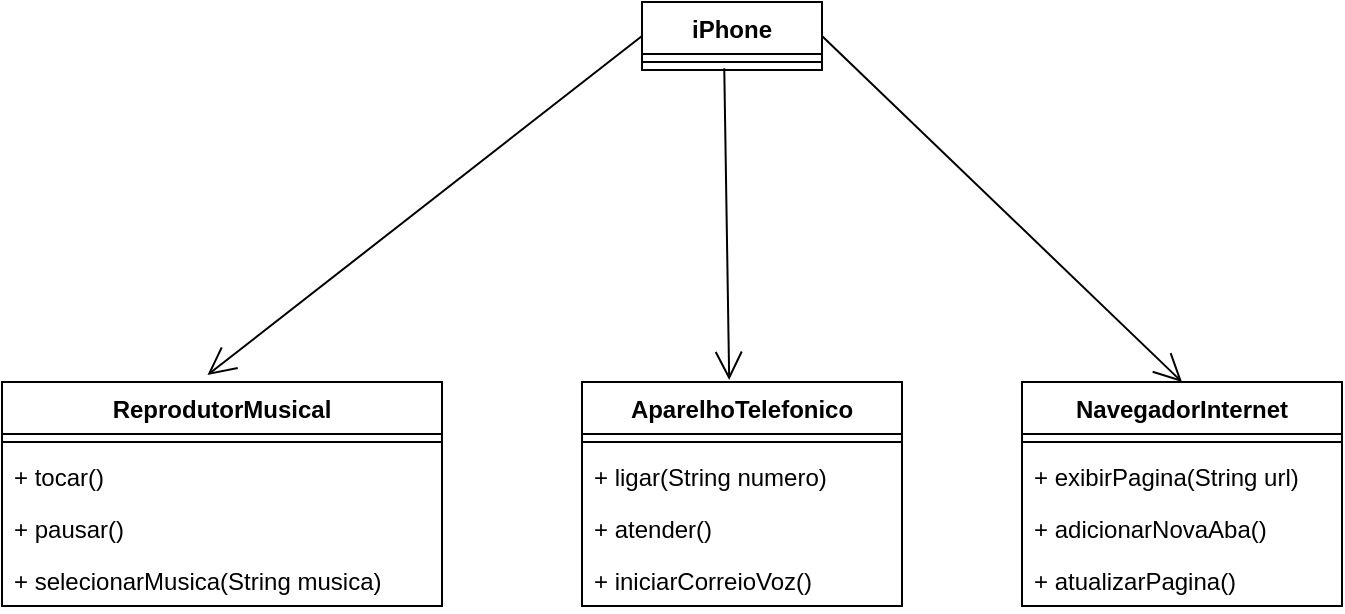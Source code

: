 <mxfile version="26.0.11">
  <diagram name="Página-1" id="b2LxhABUwgIo8gAqBjat">
    <mxGraphModel dx="1193" dy="661" grid="1" gridSize="10" guides="1" tooltips="1" connect="1" arrows="1" fold="1" page="1" pageScale="1" pageWidth="827" pageHeight="1169" math="0" shadow="0">
      <root>
        <mxCell id="0" />
        <mxCell id="1" parent="0" />
        <mxCell id="5ok1AX5aUldYoIpMaLvN-2" value="ReprodutorMusical" style="swimlane;fontStyle=1;align=center;verticalAlign=top;childLayout=stackLayout;horizontal=1;startSize=26;horizontalStack=0;resizeParent=1;resizeParentMax=0;resizeLast=0;collapsible=1;marginBottom=0;whiteSpace=wrap;html=1;" vertex="1" parent="1">
          <mxGeometry x="180" y="310" width="220" height="112" as="geometry" />
        </mxCell>
        <mxCell id="5ok1AX5aUldYoIpMaLvN-4" value="" style="line;strokeWidth=1;fillColor=none;align=left;verticalAlign=middle;spacingTop=-1;spacingLeft=3;spacingRight=3;rotatable=0;labelPosition=right;points=[];portConstraint=eastwest;strokeColor=inherit;" vertex="1" parent="5ok1AX5aUldYoIpMaLvN-2">
          <mxGeometry y="26" width="220" height="8" as="geometry" />
        </mxCell>
        <mxCell id="5ok1AX5aUldYoIpMaLvN-5" value="+ tocar()" style="text;strokeColor=none;fillColor=none;align=left;verticalAlign=top;spacingLeft=4;spacingRight=4;overflow=hidden;rotatable=0;points=[[0,0.5],[1,0.5]];portConstraint=eastwest;whiteSpace=wrap;html=1;" vertex="1" parent="5ok1AX5aUldYoIpMaLvN-2">
          <mxGeometry y="34" width="220" height="26" as="geometry" />
        </mxCell>
        <mxCell id="5ok1AX5aUldYoIpMaLvN-7" value="+ pausar()" style="text;strokeColor=none;fillColor=none;align=left;verticalAlign=top;spacingLeft=4;spacingRight=4;overflow=hidden;rotatable=0;points=[[0,0.5],[1,0.5]];portConstraint=eastwest;whiteSpace=wrap;html=1;" vertex="1" parent="5ok1AX5aUldYoIpMaLvN-2">
          <mxGeometry y="60" width="220" height="26" as="geometry" />
        </mxCell>
        <mxCell id="5ok1AX5aUldYoIpMaLvN-6" value="+ selecionarMusica(String musica)" style="text;strokeColor=none;fillColor=none;align=left;verticalAlign=top;spacingLeft=4;spacingRight=4;overflow=hidden;rotatable=0;points=[[0,0.5],[1,0.5]];portConstraint=eastwest;whiteSpace=wrap;html=1;" vertex="1" parent="5ok1AX5aUldYoIpMaLvN-2">
          <mxGeometry y="86" width="220" height="26" as="geometry" />
        </mxCell>
        <mxCell id="5ok1AX5aUldYoIpMaLvN-8" value="AparelhoTelefonico" style="swimlane;fontStyle=1;align=center;verticalAlign=top;childLayout=stackLayout;horizontal=1;startSize=26;horizontalStack=0;resizeParent=1;resizeParentMax=0;resizeLast=0;collapsible=1;marginBottom=0;whiteSpace=wrap;html=1;" vertex="1" parent="1">
          <mxGeometry x="470" y="310" width="160" height="112" as="geometry" />
        </mxCell>
        <mxCell id="5ok1AX5aUldYoIpMaLvN-10" value="" style="line;strokeWidth=1;fillColor=none;align=left;verticalAlign=middle;spacingTop=-1;spacingLeft=3;spacingRight=3;rotatable=0;labelPosition=right;points=[];portConstraint=eastwest;strokeColor=inherit;" vertex="1" parent="5ok1AX5aUldYoIpMaLvN-8">
          <mxGeometry y="26" width="160" height="8" as="geometry" />
        </mxCell>
        <mxCell id="5ok1AX5aUldYoIpMaLvN-11" value="+ ligar(String numero)" style="text;strokeColor=none;fillColor=none;align=left;verticalAlign=top;spacingLeft=4;spacingRight=4;overflow=hidden;rotatable=0;points=[[0,0.5],[1,0.5]];portConstraint=eastwest;whiteSpace=wrap;html=1;" vertex="1" parent="5ok1AX5aUldYoIpMaLvN-8">
          <mxGeometry y="34" width="160" height="26" as="geometry" />
        </mxCell>
        <mxCell id="5ok1AX5aUldYoIpMaLvN-17" value="+ atender()" style="text;strokeColor=none;fillColor=none;align=left;verticalAlign=top;spacingLeft=4;spacingRight=4;overflow=hidden;rotatable=0;points=[[0,0.5],[1,0.5]];portConstraint=eastwest;whiteSpace=wrap;html=1;" vertex="1" parent="5ok1AX5aUldYoIpMaLvN-8">
          <mxGeometry y="60" width="160" height="26" as="geometry" />
        </mxCell>
        <mxCell id="5ok1AX5aUldYoIpMaLvN-16" value="+ iniciarCorreioVoz()" style="text;strokeColor=none;fillColor=none;align=left;verticalAlign=top;spacingLeft=4;spacingRight=4;overflow=hidden;rotatable=0;points=[[0,0.5],[1,0.5]];portConstraint=eastwest;whiteSpace=wrap;html=1;" vertex="1" parent="5ok1AX5aUldYoIpMaLvN-8">
          <mxGeometry y="86" width="160" height="26" as="geometry" />
        </mxCell>
        <mxCell id="5ok1AX5aUldYoIpMaLvN-12" value="NavegadorInternet" style="swimlane;fontStyle=1;align=center;verticalAlign=top;childLayout=stackLayout;horizontal=1;startSize=26;horizontalStack=0;resizeParent=1;resizeParentMax=0;resizeLast=0;collapsible=1;marginBottom=0;whiteSpace=wrap;html=1;" vertex="1" parent="1">
          <mxGeometry x="690" y="310" width="160" height="112" as="geometry" />
        </mxCell>
        <mxCell id="5ok1AX5aUldYoIpMaLvN-14" value="" style="line;strokeWidth=1;fillColor=none;align=left;verticalAlign=middle;spacingTop=-1;spacingLeft=3;spacingRight=3;rotatable=0;labelPosition=right;points=[];portConstraint=eastwest;strokeColor=inherit;" vertex="1" parent="5ok1AX5aUldYoIpMaLvN-12">
          <mxGeometry y="26" width="160" height="8" as="geometry" />
        </mxCell>
        <mxCell id="5ok1AX5aUldYoIpMaLvN-15" value="+ exibirPagina(String url)" style="text;strokeColor=none;fillColor=none;align=left;verticalAlign=top;spacingLeft=4;spacingRight=4;overflow=hidden;rotatable=0;points=[[0,0.5],[1,0.5]];portConstraint=eastwest;whiteSpace=wrap;html=1;" vertex="1" parent="5ok1AX5aUldYoIpMaLvN-12">
          <mxGeometry y="34" width="160" height="26" as="geometry" />
        </mxCell>
        <mxCell id="5ok1AX5aUldYoIpMaLvN-19" value="+ adicionarNovaAba()" style="text;strokeColor=none;fillColor=none;align=left;verticalAlign=top;spacingLeft=4;spacingRight=4;overflow=hidden;rotatable=0;points=[[0,0.5],[1,0.5]];portConstraint=eastwest;whiteSpace=wrap;html=1;" vertex="1" parent="5ok1AX5aUldYoIpMaLvN-12">
          <mxGeometry y="60" width="160" height="26" as="geometry" />
        </mxCell>
        <mxCell id="5ok1AX5aUldYoIpMaLvN-18" value="+ atualizarPagina()" style="text;strokeColor=none;fillColor=none;align=left;verticalAlign=top;spacingLeft=4;spacingRight=4;overflow=hidden;rotatable=0;points=[[0,0.5],[1,0.5]];portConstraint=eastwest;whiteSpace=wrap;html=1;" vertex="1" parent="5ok1AX5aUldYoIpMaLvN-12">
          <mxGeometry y="86" width="160" height="26" as="geometry" />
        </mxCell>
        <mxCell id="5ok1AX5aUldYoIpMaLvN-20" value="iPhone" style="swimlane;fontStyle=1;align=center;verticalAlign=top;childLayout=stackLayout;horizontal=1;startSize=26;horizontalStack=0;resizeParent=1;resizeParentMax=0;resizeLast=0;collapsible=1;marginBottom=0;whiteSpace=wrap;html=1;" vertex="1" parent="1">
          <mxGeometry x="500" y="120" width="90" height="34" as="geometry" />
        </mxCell>
        <mxCell id="5ok1AX5aUldYoIpMaLvN-22" value="" style="line;strokeWidth=1;fillColor=none;align=left;verticalAlign=middle;spacingTop=-1;spacingLeft=3;spacingRight=3;rotatable=0;labelPosition=right;points=[];portConstraint=eastwest;strokeColor=inherit;" vertex="1" parent="5ok1AX5aUldYoIpMaLvN-20">
          <mxGeometry y="26" width="90" height="8" as="geometry" />
        </mxCell>
        <mxCell id="5ok1AX5aUldYoIpMaLvN-26" value="" style="endArrow=open;endFill=1;endSize=12;html=1;rounded=0;entryX=0.46;entryY=-0.009;entryDx=0;entryDy=0;entryPerimeter=0;exitX=0.457;exitY=0.896;exitDx=0;exitDy=0;exitPerimeter=0;" edge="1" parent="1" source="5ok1AX5aUldYoIpMaLvN-22" target="5ok1AX5aUldYoIpMaLvN-8">
          <mxGeometry width="160" relative="1" as="geometry">
            <mxPoint x="540" y="160" as="sourcePoint" />
            <mxPoint x="700" y="240" as="targetPoint" />
          </mxGeometry>
        </mxCell>
        <mxCell id="5ok1AX5aUldYoIpMaLvN-28" value="" style="endArrow=open;endFill=1;endSize=12;html=1;rounded=0;exitX=1;exitY=0.5;exitDx=0;exitDy=0;entryX=0.5;entryY=0;entryDx=0;entryDy=0;" edge="1" parent="1" source="5ok1AX5aUldYoIpMaLvN-20" target="5ok1AX5aUldYoIpMaLvN-12">
          <mxGeometry width="160" relative="1" as="geometry">
            <mxPoint x="630" y="220" as="sourcePoint" />
            <mxPoint x="790" y="220" as="targetPoint" />
          </mxGeometry>
        </mxCell>
        <mxCell id="5ok1AX5aUldYoIpMaLvN-29" value="" style="endArrow=open;endFill=1;endSize=12;html=1;rounded=0;exitX=0;exitY=0.5;exitDx=0;exitDy=0;entryX=0.467;entryY=-0.031;entryDx=0;entryDy=0;entryPerimeter=0;" edge="1" parent="1" source="5ok1AX5aUldYoIpMaLvN-20" target="5ok1AX5aUldYoIpMaLvN-2">
          <mxGeometry width="160" relative="1" as="geometry">
            <mxPoint x="150" y="150" as="sourcePoint" />
            <mxPoint x="310" y="150" as="targetPoint" />
          </mxGeometry>
        </mxCell>
      </root>
    </mxGraphModel>
  </diagram>
</mxfile>
